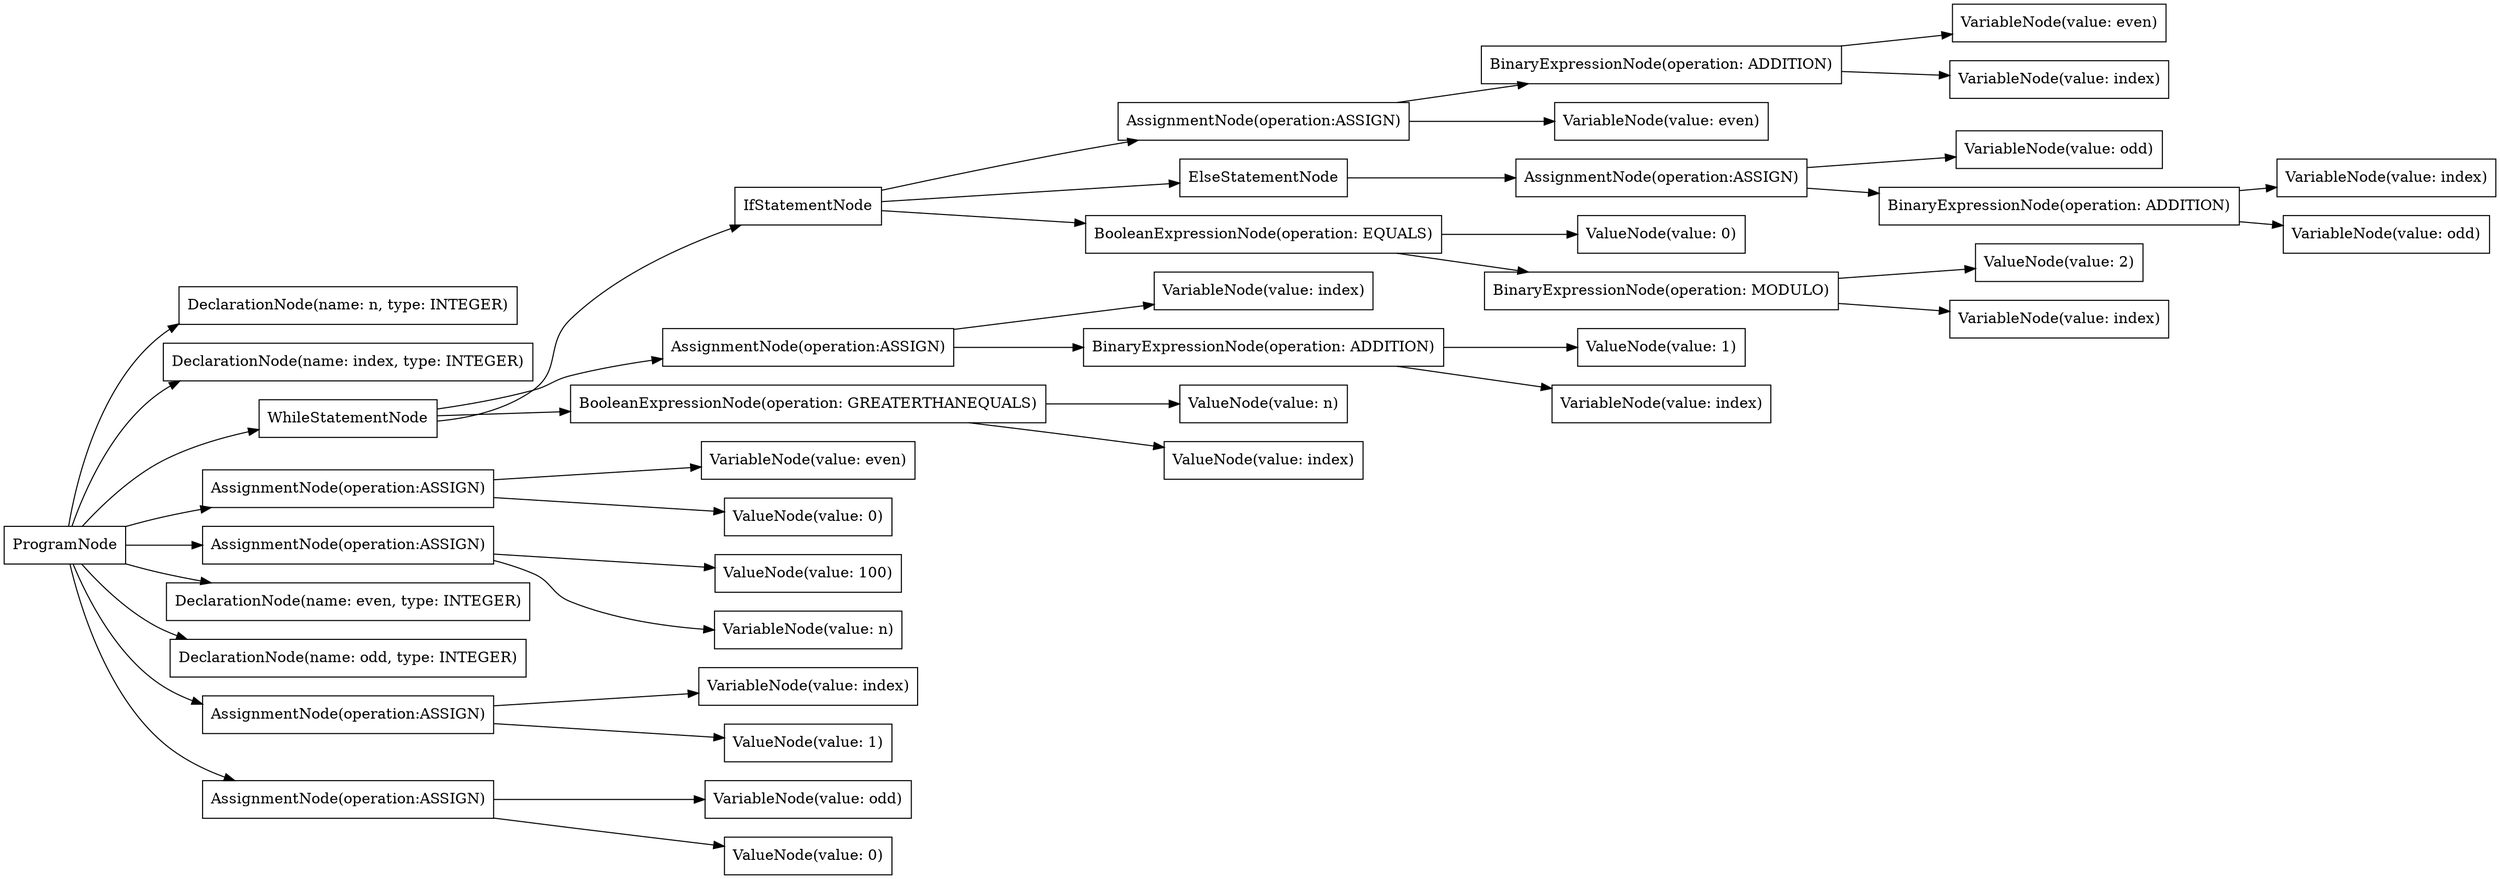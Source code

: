digraph G {
rankdir=LR
"51027e5a-5bbe-4a8c-aa03-a2054ee14d0f" [label="VariableNode(value: even)" shape="box"];
"e5897566-09a8-4f3e-b6b1-f3f603f1538b" [label="ValueNode(value: 100)" shape="box"];
"036f29e9-cecb-4df5-8245-bec7aa9a5be4" [label="IfStatementNode" shape="box"];
"70035fd2-bbe2-41eb-a2e6-7383d2222e5b" [label="AssignmentNode(operation:ASSIGN)" shape="box"];
"5f6a53ec-e62f-4b10-9dd8-b9960757c765" [label="AssignmentNode(operation:ASSIGN)" shape="box"];
"0099ae14-61c1-4aaa-aee8-fba6a2b72a19" [label="ValueNode(value: 1)" shape="box"];
"74683233-2a21-4432-9c46-ca7c6e4f24b5" [label="DeclarationNode(name: n, type: INTEGER)" shape="box"];
"432f1721-0ad4-4221-9f8a-4b59741bf83b" [label="VariableNode(value: odd)" shape="box"];
"b2914016-ba28-486a-ae07-a38629ed2060" [label="VariableNode(value: odd)" shape="box"];
"0b19b4a3-37c5-4e0c-b52f-dbc17988da9c" [label="ValueNode(value: 2)" shape="box"];
"f1421835-3d05-47d2-aaf5-ee6d9d58f32a" [label="VariableNode(value: index)" shape="box"];
"6c0669bc-4300-4f01-b806-24c25ea41fd0" [label="VariableNode(value: index)" shape="box"];
"16e4ed10-a78c-4a02-ad67-027571b2f794" [label="DeclarationNode(name: index, type: INTEGER)" shape="box"];
"5ea20102-1c0c-49a3-b77f-3ac731f85cdf" [label="ProgramNode" shape="box"];
"d8264bf7-f72c-41f1-8559-907c21b5c8cc" [label="ValueNode(value: 0)" shape="box"];
"be92bf9b-542c-47c7-b7ce-12ce7303e1f5" [label="WhileStatementNode" shape="box"];
"656de1c9-f5a0-4f98-a3ee-4c6ffbfc6f76" [label="VariableNode(value: index)" shape="box"];
"dba97dae-6613-40ee-ac02-7db4d65c7909" [label="AssignmentNode(operation:ASSIGN)" shape="box"];
"6a6de936-5693-4e33-af45-07bea85912c0" [label="VariableNode(value: index)" shape="box"];
"ccef8d8c-abf6-491f-94a8-7b6d6e1e908f" [label="AssignmentNode(operation:ASSIGN)" shape="box"];
"3ba8c345-5afb-46db-99bf-4945b035329d" [label="DeclarationNode(name: even, type: INTEGER)" shape="box"];
"e2290a21-016c-44c3-a35b-fd079e5d0546" [label="VariableNode(value: even)" shape="box"];
"cd240ce9-eab5-4ce7-ba0c-ba51ec46ea24" [label="VariableNode(value: index)" shape="box"];
"97975bcf-969c-4166-810e-5d4743aa0e20" [label="VariableNode(value: n)" shape="box"];
"6dd797cc-300d-43a2-94b8-2f4a80f04412" [label="ValueNode(value: n)" shape="box"];
"2c7b98f0-f09d-48a6-91c7-8a2cf45950a6" [label="VariableNode(value: index)" shape="box"];
"e1a83c01-78cd-4bd0-8646-8b268b9a92ea" [label="VariableNode(value: odd)" shape="box"];
"b3be8001-ad6f-45f0-82d8-340a32815497" [label="BinaryExpressionNode(operation: ADDITION)" shape="box"];
"d0abfb2f-406c-4746-98ad-2fb5ea35a0a5" [label="ValueNode(value: index)" shape="box"];
"18eff962-03a5-44b2-8447-434e4776b6c2" [label="AssignmentNode(operation:ASSIGN)" shape="box"];
"0af89300-3bea-44c7-a4dc-e4354d72d866" [label="ValueNode(value: 1)" shape="box"];
"c6ce1a31-ac1b-4128-9386-ca8d8cddfab2" [label="ElseStatementNode" shape="box"];
"91659f4b-b5cd-492f-8619-50bfb8ba70fc" [label="ValueNode(value: 0)" shape="box"];
"5e811e5a-9135-429e-9496-1a0aef4d2c4f" [label="ValueNode(value: 0)" shape="box"];
"e2ca7bcf-58be-4e10-ba3b-ad8d0e00e6b2" [label="DeclarationNode(name: odd, type: INTEGER)" shape="box"];
"2c40527f-b2ce-4944-8307-e8a7b0c857b2" [label="BooleanExpressionNode(operation: EQUALS)" shape="box"];
"957b19d5-09d4-4cd8-a93f-71e92c988b9f" [label="BinaryExpressionNode(operation: ADDITION)" shape="box"];
"65bfe337-ccd3-4b59-a877-97768e21ff56" [label="AssignmentNode(operation:ASSIGN)" shape="box"];
"5d559fcc-3a28-40d3-b012-235053dab3ce" [label="BooleanExpressionNode(operation: GREATERTHANEQUALS)" shape="box"];
"13e930b2-dc71-4f80-a989-29347ed9de37" [label="AssignmentNode(operation:ASSIGN)" shape="box"];
"c12cebab-aa2a-4338-824f-6ca9e756419e" [label="BinaryExpressionNode(operation: MODULO)" shape="box"];
"434fbb24-3626-4c6d-8ebd-3e9f3b320e8c" [label="BinaryExpressionNode(operation: ADDITION)" shape="box"];
"006f724c-042e-48de-ae83-f58013263a4b" [label="VariableNode(value: even)" shape="box"];
"5ea20102-1c0c-49a3-b77f-3ac731f85cdf" -> "74683233-2a21-4432-9c46-ca7c6e4f24b5";
"5ea20102-1c0c-49a3-b77f-3ac731f85cdf" -> "e2ca7bcf-58be-4e10-ba3b-ad8d0e00e6b2";
"5ea20102-1c0c-49a3-b77f-3ac731f85cdf" -> "3ba8c345-5afb-46db-99bf-4945b035329d";
"5ea20102-1c0c-49a3-b77f-3ac731f85cdf" -> "16e4ed10-a78c-4a02-ad67-027571b2f794";
"5ea20102-1c0c-49a3-b77f-3ac731f85cdf" -> "ccef8d8c-abf6-491f-94a8-7b6d6e1e908f";
"ccef8d8c-abf6-491f-94a8-7b6d6e1e908f" -> "97975bcf-969c-4166-810e-5d4743aa0e20";
"ccef8d8c-abf6-491f-94a8-7b6d6e1e908f" -> "e5897566-09a8-4f3e-b6b1-f3f603f1538b";
"5ea20102-1c0c-49a3-b77f-3ac731f85cdf" -> "13e930b2-dc71-4f80-a989-29347ed9de37";
"13e930b2-dc71-4f80-a989-29347ed9de37" -> "b2914016-ba28-486a-ae07-a38629ed2060";
"13e930b2-dc71-4f80-a989-29347ed9de37" -> "5e811e5a-9135-429e-9496-1a0aef4d2c4f";
"5ea20102-1c0c-49a3-b77f-3ac731f85cdf" -> "dba97dae-6613-40ee-ac02-7db4d65c7909";
"dba97dae-6613-40ee-ac02-7db4d65c7909" -> "e2290a21-016c-44c3-a35b-fd079e5d0546";
"dba97dae-6613-40ee-ac02-7db4d65c7909" -> "91659f4b-b5cd-492f-8619-50bfb8ba70fc";
"5ea20102-1c0c-49a3-b77f-3ac731f85cdf" -> "65bfe337-ccd3-4b59-a877-97768e21ff56";
"65bfe337-ccd3-4b59-a877-97768e21ff56" -> "6a6de936-5693-4e33-af45-07bea85912c0";
"65bfe337-ccd3-4b59-a877-97768e21ff56" -> "0af89300-3bea-44c7-a4dc-e4354d72d866";
"5ea20102-1c0c-49a3-b77f-3ac731f85cdf" -> "be92bf9b-542c-47c7-b7ce-12ce7303e1f5";
"be92bf9b-542c-47c7-b7ce-12ce7303e1f5" -> "5d559fcc-3a28-40d3-b012-235053dab3ce";
"5d559fcc-3a28-40d3-b012-235053dab3ce" -> "d0abfb2f-406c-4746-98ad-2fb5ea35a0a5";
"5d559fcc-3a28-40d3-b012-235053dab3ce" -> "6dd797cc-300d-43a2-94b8-2f4a80f04412";
"be92bf9b-542c-47c7-b7ce-12ce7303e1f5" -> "036f29e9-cecb-4df5-8245-bec7aa9a5be4";
"036f29e9-cecb-4df5-8245-bec7aa9a5be4" -> "2c40527f-b2ce-4944-8307-e8a7b0c857b2";
"2c40527f-b2ce-4944-8307-e8a7b0c857b2" -> "c12cebab-aa2a-4338-824f-6ca9e756419e";
"c12cebab-aa2a-4338-824f-6ca9e756419e" -> "f1421835-3d05-47d2-aaf5-ee6d9d58f32a";
"c12cebab-aa2a-4338-824f-6ca9e756419e" -> "0b19b4a3-37c5-4e0c-b52f-dbc17988da9c";
"2c40527f-b2ce-4944-8307-e8a7b0c857b2" -> "d8264bf7-f72c-41f1-8559-907c21b5c8cc";
"036f29e9-cecb-4df5-8245-bec7aa9a5be4" -> "18eff962-03a5-44b2-8447-434e4776b6c2";
"18eff962-03a5-44b2-8447-434e4776b6c2" -> "006f724c-042e-48de-ae83-f58013263a4b";
"18eff962-03a5-44b2-8447-434e4776b6c2" -> "434fbb24-3626-4c6d-8ebd-3e9f3b320e8c";
"434fbb24-3626-4c6d-8ebd-3e9f3b320e8c" -> "51027e5a-5bbe-4a8c-aa03-a2054ee14d0f";
"434fbb24-3626-4c6d-8ebd-3e9f3b320e8c" -> "2c7b98f0-f09d-48a6-91c7-8a2cf45950a6";
"036f29e9-cecb-4df5-8245-bec7aa9a5be4" -> "c6ce1a31-ac1b-4128-9386-ca8d8cddfab2";
"c6ce1a31-ac1b-4128-9386-ca8d8cddfab2" -> "70035fd2-bbe2-41eb-a2e6-7383d2222e5b";
"70035fd2-bbe2-41eb-a2e6-7383d2222e5b" -> "432f1721-0ad4-4221-9f8a-4b59741bf83b";
"70035fd2-bbe2-41eb-a2e6-7383d2222e5b" -> "957b19d5-09d4-4cd8-a93f-71e92c988b9f";
"957b19d5-09d4-4cd8-a93f-71e92c988b9f" -> "e1a83c01-78cd-4bd0-8646-8b268b9a92ea";
"957b19d5-09d4-4cd8-a93f-71e92c988b9f" -> "6c0669bc-4300-4f01-b806-24c25ea41fd0";
"be92bf9b-542c-47c7-b7ce-12ce7303e1f5" -> "5f6a53ec-e62f-4b10-9dd8-b9960757c765";
"5f6a53ec-e62f-4b10-9dd8-b9960757c765" -> "656de1c9-f5a0-4f98-a3ee-4c6ffbfc6f76";
"5f6a53ec-e62f-4b10-9dd8-b9960757c765" -> "b3be8001-ad6f-45f0-82d8-340a32815497";
"b3be8001-ad6f-45f0-82d8-340a32815497" -> "cd240ce9-eab5-4ce7-ba0c-ba51ec46ea24";
"b3be8001-ad6f-45f0-82d8-340a32815497" -> "0099ae14-61c1-4aaa-aee8-fba6a2b72a19";
}
